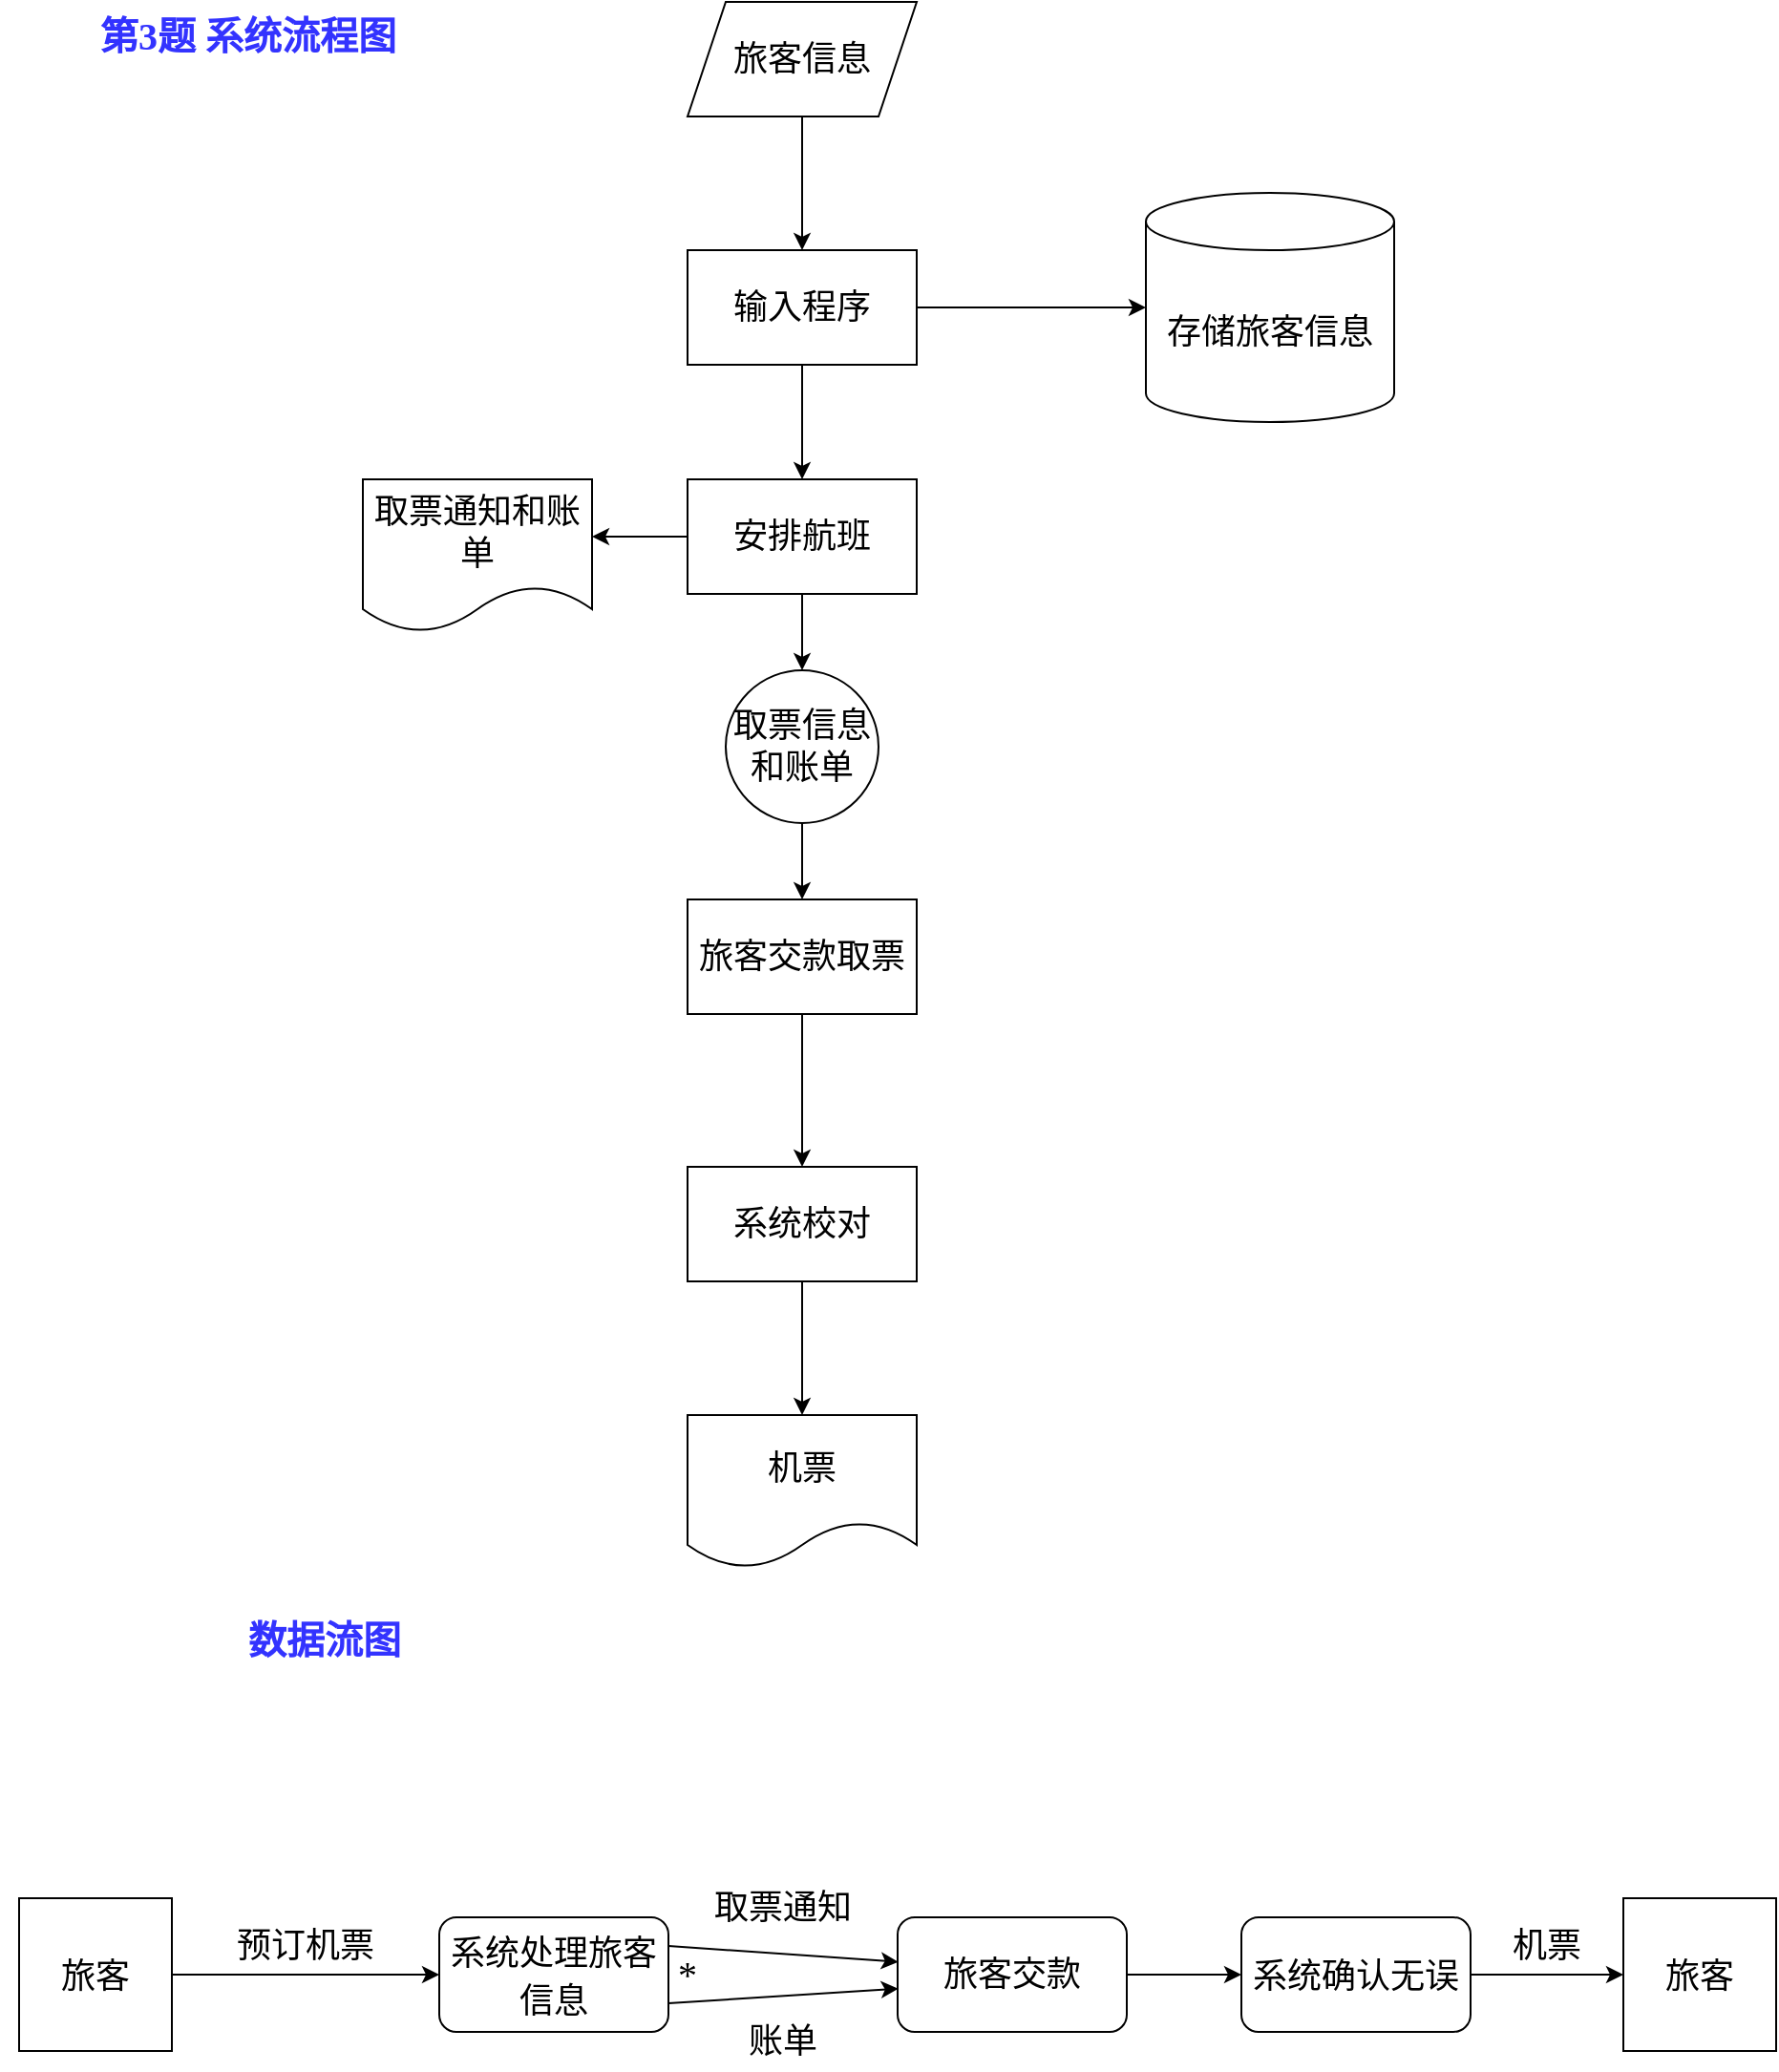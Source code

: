 <mxfile version="20.4.1" type="github">
  <diagram id="6a731a19-8d31-9384-78a2-239565b7b9f0" name="Page-1">
    <mxGraphModel dx="996" dy="640" grid="1" gridSize="10" guides="1" tooltips="1" connect="1" arrows="1" fold="1" page="1" pageScale="1" pageWidth="1169" pageHeight="827" background="none" math="0" shadow="0">
      <root>
        <mxCell id="0" />
        <mxCell id="1" parent="0" />
        <mxCell id="zmOrE4_H3WfP_13LB3If-57" value="" style="edgeStyle=orthogonalEdgeStyle;rounded=0;orthogonalLoop=1;jettySize=auto;html=1;fontFamily=Garamond;fontSize=18;" parent="1" source="zmOrE4_H3WfP_13LB3If-55" target="zmOrE4_H3WfP_13LB3If-56" edge="1">
          <mxGeometry relative="1" as="geometry" />
        </mxCell>
        <mxCell id="zmOrE4_H3WfP_13LB3If-55" value="&lt;font style=&quot;font-size: 18px;&quot;&gt;旅客信息&lt;/font&gt;" style="shape=parallelogram;perimeter=parallelogramPerimeter;whiteSpace=wrap;html=1;fixedSize=1;fontFamily=Garamond;fontSize=18;" parent="1" vertex="1">
          <mxGeometry x="370" y="7" width="120" height="60" as="geometry" />
        </mxCell>
        <mxCell id="zmOrE4_H3WfP_13LB3If-61" style="edgeStyle=orthogonalEdgeStyle;rounded=0;orthogonalLoop=1;jettySize=auto;html=1;entryX=0;entryY=0.5;entryDx=0;entryDy=0;entryPerimeter=0;fontFamily=Garamond;fontSize=18;" parent="1" source="zmOrE4_H3WfP_13LB3If-56" target="zmOrE4_H3WfP_13LB3If-60" edge="1">
          <mxGeometry relative="1" as="geometry" />
        </mxCell>
        <mxCell id="zmOrE4_H3WfP_13LB3If-63" value="" style="edgeStyle=orthogonalEdgeStyle;rounded=0;orthogonalLoop=1;jettySize=auto;html=1;fontFamily=Garamond;fontSize=18;" parent="1" source="zmOrE4_H3WfP_13LB3If-56" target="zmOrE4_H3WfP_13LB3If-62" edge="1">
          <mxGeometry relative="1" as="geometry" />
        </mxCell>
        <mxCell id="zmOrE4_H3WfP_13LB3If-56" value="输入程序" style="whiteSpace=wrap;html=1;fontFamily=Garamond;fontSize=18;" parent="1" vertex="1">
          <mxGeometry x="370" y="137" width="120" height="60" as="geometry" />
        </mxCell>
        <mxCell id="zmOrE4_H3WfP_13LB3If-60" value="存储旅客信息" style="shape=cylinder3;whiteSpace=wrap;html=1;boundedLbl=1;backgroundOutline=1;size=15;fontFamily=Garamond;fontSize=18;" parent="1" vertex="1">
          <mxGeometry x="610" y="107" width="130" height="120" as="geometry" />
        </mxCell>
        <mxCell id="zmOrE4_H3WfP_13LB3If-65" value="" style="edgeStyle=orthogonalEdgeStyle;rounded=0;orthogonalLoop=1;jettySize=auto;html=1;fontFamily=Garamond;fontSize=18;" parent="1" source="zmOrE4_H3WfP_13LB3If-62" edge="1">
          <mxGeometry relative="1" as="geometry">
            <mxPoint x="320" y="287" as="targetPoint" />
          </mxGeometry>
        </mxCell>
        <mxCell id="zmOrE4_H3WfP_13LB3If-75" value="" style="edgeStyle=orthogonalEdgeStyle;rounded=0;orthogonalLoop=1;jettySize=auto;html=1;fontFamily=Garamond;fontSize=18;" parent="1" source="zmOrE4_H3WfP_13LB3If-62" target="zmOrE4_H3WfP_13LB3If-74" edge="1">
          <mxGeometry relative="1" as="geometry" />
        </mxCell>
        <mxCell id="zmOrE4_H3WfP_13LB3If-62" value="安排航班" style="whiteSpace=wrap;html=1;fontSize=18;fontFamily=Garamond;" parent="1" vertex="1">
          <mxGeometry x="370" y="257" width="120" height="60" as="geometry" />
        </mxCell>
        <mxCell id="zmOrE4_H3WfP_13LB3If-64" value="取票通知和账单" style="shape=document;whiteSpace=wrap;html=1;boundedLbl=1;fontSize=18;fontFamily=Garamond;" parent="1" vertex="1">
          <mxGeometry x="200" y="257" width="120" height="80" as="geometry" />
        </mxCell>
        <mxCell id="zmOrE4_H3WfP_13LB3If-69" value="" style="edgeStyle=orthogonalEdgeStyle;rounded=0;orthogonalLoop=1;jettySize=auto;html=1;fontFamily=Garamond;fontSize=18;" parent="1" source="zmOrE4_H3WfP_13LB3If-66" target="zmOrE4_H3WfP_13LB3If-68" edge="1">
          <mxGeometry relative="1" as="geometry" />
        </mxCell>
        <mxCell id="zmOrE4_H3WfP_13LB3If-66" value="旅客交款取票" style="whiteSpace=wrap;html=1;fontSize=18;fontFamily=Garamond;" parent="1" vertex="1">
          <mxGeometry x="370" y="477" width="120" height="60" as="geometry" />
        </mxCell>
        <mxCell id="zmOrE4_H3WfP_13LB3If-73" value="" style="edgeStyle=orthogonalEdgeStyle;rounded=0;orthogonalLoop=1;jettySize=auto;html=1;fontFamily=Garamond;fontSize=18;" parent="1" source="zmOrE4_H3WfP_13LB3If-68" target="zmOrE4_H3WfP_13LB3If-72" edge="1">
          <mxGeometry relative="1" as="geometry" />
        </mxCell>
        <mxCell id="zmOrE4_H3WfP_13LB3If-68" value="系统校对" style="whiteSpace=wrap;html=1;fontSize=18;fontFamily=Garamond;" parent="1" vertex="1">
          <mxGeometry x="370" y="617" width="120" height="60" as="geometry" />
        </mxCell>
        <mxCell id="zmOrE4_H3WfP_13LB3If-72" value="机票" style="shape=document;whiteSpace=wrap;html=1;boundedLbl=1;fontSize=18;fontFamily=Garamond;" parent="1" vertex="1">
          <mxGeometry x="370" y="747" width="120" height="80" as="geometry" />
        </mxCell>
        <mxCell id="zmOrE4_H3WfP_13LB3If-76" value="" style="edgeStyle=orthogonalEdgeStyle;rounded=0;orthogonalLoop=1;jettySize=auto;html=1;fontFamily=Garamond;fontSize=18;" parent="1" source="zmOrE4_H3WfP_13LB3If-74" target="zmOrE4_H3WfP_13LB3If-66" edge="1">
          <mxGeometry relative="1" as="geometry" />
        </mxCell>
        <mxCell id="zmOrE4_H3WfP_13LB3If-74" value="取票信息和账单" style="ellipse;whiteSpace=wrap;html=1;aspect=fixed;fontFamily=Garamond;fontSize=18;" parent="1" vertex="1">
          <mxGeometry x="390" y="357" width="80" height="80" as="geometry" />
        </mxCell>
        <mxCell id="zmOrE4_H3WfP_13LB3If-80" value="&lt;font size=&quot;1&quot; color=&quot;#3333ff&quot;&gt;&lt;b style=&quot;font-size: 20px;&quot;&gt;第3题 系统流程图&lt;/b&gt;&lt;/font&gt;" style="text;html=1;strokeColor=none;fillColor=none;align=center;verticalAlign=middle;whiteSpace=wrap;rounded=0;fontFamily=Garamond;fontSize=18;" parent="1" vertex="1">
          <mxGeometry x="10" y="10" width="260" height="30" as="geometry" />
        </mxCell>
        <mxCell id="zmOrE4_H3WfP_13LB3If-82" value="&lt;font size=&quot;1&quot; color=&quot;#3333ff&quot;&gt;&lt;b style=&quot;font-size: 20px;&quot;&gt;数据流图&lt;/b&gt;&lt;/font&gt;" style="text;html=1;strokeColor=none;fillColor=none;align=center;verticalAlign=middle;whiteSpace=wrap;rounded=0;fontFamily=Garamond;fontSize=18;" parent="1" vertex="1">
          <mxGeometry x="50" y="850" width="260" height="30" as="geometry" />
        </mxCell>
        <mxCell id="zmOrE4_H3WfP_13LB3If-85" value="" style="edgeStyle=orthogonalEdgeStyle;rounded=0;orthogonalLoop=1;jettySize=auto;html=1;fontFamily=Garamond;fontSize=18;fontColor=#000000;" parent="1" source="zmOrE4_H3WfP_13LB3If-83" target="zmOrE4_H3WfP_13LB3If-84" edge="1">
          <mxGeometry relative="1" as="geometry">
            <Array as="points">
              <mxPoint x="150" y="1040" />
              <mxPoint x="150" y="1040" />
            </Array>
          </mxGeometry>
        </mxCell>
        <mxCell id="zmOrE4_H3WfP_13LB3If-83" value="&lt;font color=&quot;#000000&quot; style=&quot;font-size: 18px;&quot;&gt;旅客&lt;/font&gt;" style="whiteSpace=wrap;html=1;aspect=fixed;fontFamily=Garamond;fontSize=20;fontColor=#3333FF;" parent="1" vertex="1">
          <mxGeometry x="20" y="1000" width="80" height="80" as="geometry" />
        </mxCell>
        <mxCell id="zmOrE4_H3WfP_13LB3If-84" value="&lt;font color=&quot;#000000&quot; style=&quot;font-size: 18px;&quot;&gt;系统处理旅客信息&lt;/font&gt;" style="rounded=1;whiteSpace=wrap;html=1;fontSize=20;fontFamily=Garamond;fontColor=#3333FF;" parent="1" vertex="1">
          <mxGeometry x="240" y="1010" width="120" height="60" as="geometry" />
        </mxCell>
        <mxCell id="zmOrE4_H3WfP_13LB3If-86" value="预订机票" style="text;html=1;strokeColor=none;fillColor=none;align=center;verticalAlign=middle;whiteSpace=wrap;rounded=0;fontFamily=Garamond;fontSize=18;fontColor=#000000;" parent="1" vertex="1">
          <mxGeometry x="110" y="1010" width="120" height="30" as="geometry" />
        </mxCell>
        <mxCell id="zmOrE4_H3WfP_13LB3If-95" value="" style="edgeStyle=orthogonalEdgeStyle;rounded=0;orthogonalLoop=1;jettySize=auto;html=1;fontFamily=Garamond;fontSize=18;fontColor=#000000;" parent="1" source="zmOrE4_H3WfP_13LB3If-87" target="zmOrE4_H3WfP_13LB3If-94" edge="1">
          <mxGeometry relative="1" as="geometry" />
        </mxCell>
        <mxCell id="zmOrE4_H3WfP_13LB3If-87" value="&lt;p style=&quot;font-size: 18px;&quot;&gt;&lt;font color=&quot;#000000&quot;&gt;旅客交款&lt;/font&gt;&lt;/p&gt;" style="whiteSpace=wrap;html=1;fontSize=20;fontFamily=Garamond;fontColor=#3333FF;rounded=1;" parent="1" vertex="1">
          <mxGeometry x="480" y="1010" width="120" height="60" as="geometry" />
        </mxCell>
        <mxCell id="zmOrE4_H3WfP_13LB3If-89" value="" style="endArrow=classic;html=1;rounded=0;fontFamily=Garamond;fontSize=18;fontColor=#000000;exitX=1;exitY=0.25;exitDx=0;exitDy=0;entryX=0.003;entryY=0.389;entryDx=0;entryDy=0;entryPerimeter=0;" parent="1" source="zmOrE4_H3WfP_13LB3If-84" target="zmOrE4_H3WfP_13LB3If-87" edge="1">
          <mxGeometry width="50" height="50" relative="1" as="geometry">
            <mxPoint x="430" y="910" as="sourcePoint" />
            <mxPoint x="480" y="860" as="targetPoint" />
          </mxGeometry>
        </mxCell>
        <mxCell id="zmOrE4_H3WfP_13LB3If-90" value="" style="endArrow=classic;html=1;rounded=0;fontFamily=Garamond;fontSize=18;fontColor=#000000;exitX=1;exitY=0.75;exitDx=0;exitDy=0;entryX=0.003;entryY=0.622;entryDx=0;entryDy=0;entryPerimeter=0;" parent="1" source="zmOrE4_H3WfP_13LB3If-84" target="zmOrE4_H3WfP_13LB3If-87" edge="1">
          <mxGeometry width="50" height="50" relative="1" as="geometry">
            <mxPoint x="370" y="1035" as="sourcePoint" />
            <mxPoint x="440" y="1040" as="targetPoint" />
          </mxGeometry>
        </mxCell>
        <mxCell id="zmOrE4_H3WfP_13LB3If-91" value="取票通知" style="text;html=1;strokeColor=none;fillColor=none;align=center;verticalAlign=middle;whiteSpace=wrap;rounded=0;fontFamily=Garamond;fontSize=18;fontColor=#000000;" parent="1" vertex="1">
          <mxGeometry x="360" y="990" width="120" height="30" as="geometry" />
        </mxCell>
        <mxCell id="zmOrE4_H3WfP_13LB3If-93" value="账单" style="text;html=1;strokeColor=none;fillColor=none;align=center;verticalAlign=middle;whiteSpace=wrap;rounded=0;fontFamily=Garamond;fontSize=18;fontColor=#000000;" parent="1" vertex="1">
          <mxGeometry x="360" y="1060" width="120" height="30" as="geometry" />
        </mxCell>
        <mxCell id="zmOrE4_H3WfP_13LB3If-97" value="" style="edgeStyle=orthogonalEdgeStyle;rounded=0;orthogonalLoop=1;jettySize=auto;html=1;fontFamily=Garamond;fontSize=18;fontColor=#000000;" parent="1" source="zmOrE4_H3WfP_13LB3If-94" edge="1">
          <mxGeometry relative="1" as="geometry">
            <mxPoint x="860" y="1040" as="targetPoint" />
          </mxGeometry>
        </mxCell>
        <mxCell id="zmOrE4_H3WfP_13LB3If-94" value="&lt;font color=&quot;#000000&quot; style=&quot;font-size: 18px;&quot;&gt;系统确认无误&lt;/font&gt;" style="whiteSpace=wrap;html=1;fontSize=20;fontFamily=Garamond;fontColor=#3333FF;rounded=1;" parent="1" vertex="1">
          <mxGeometry x="660" y="1010" width="120" height="60" as="geometry" />
        </mxCell>
        <mxCell id="zmOrE4_H3WfP_13LB3If-98" value="&lt;font color=&quot;#000000&quot; style=&quot;font-size: 18px;&quot;&gt;旅客&lt;/font&gt;" style="whiteSpace=wrap;html=1;aspect=fixed;fontFamily=Garamond;fontSize=20;fontColor=#3333FF;" parent="1" vertex="1">
          <mxGeometry x="860" y="1000" width="80" height="80" as="geometry" />
        </mxCell>
        <mxCell id="zmOrE4_H3WfP_13LB3If-100" value="机票" style="text;html=1;strokeColor=none;fillColor=none;align=center;verticalAlign=middle;whiteSpace=wrap;rounded=0;fontFamily=Garamond;fontSize=18;fontColor=#000000;" parent="1" vertex="1">
          <mxGeometry x="760" y="1010" width="120" height="30" as="geometry" />
        </mxCell>
        <mxCell id="pXirkdXGKXi7VOVAZmoI-1" value="&lt;font style=&quot;font-size: 20px;&quot; face=&quot;Times New Roman&quot;&gt;*&lt;/font&gt;" style="text;html=1;strokeColor=none;fillColor=none;align=center;verticalAlign=middle;whiteSpace=wrap;rounded=0;fontFamily=Garamond;fontSize=18;fontColor=#000000;" parent="1" vertex="1">
          <mxGeometry x="360" y="1030" width="20" height="20" as="geometry" />
        </mxCell>
      </root>
    </mxGraphModel>
  </diagram>
</mxfile>
